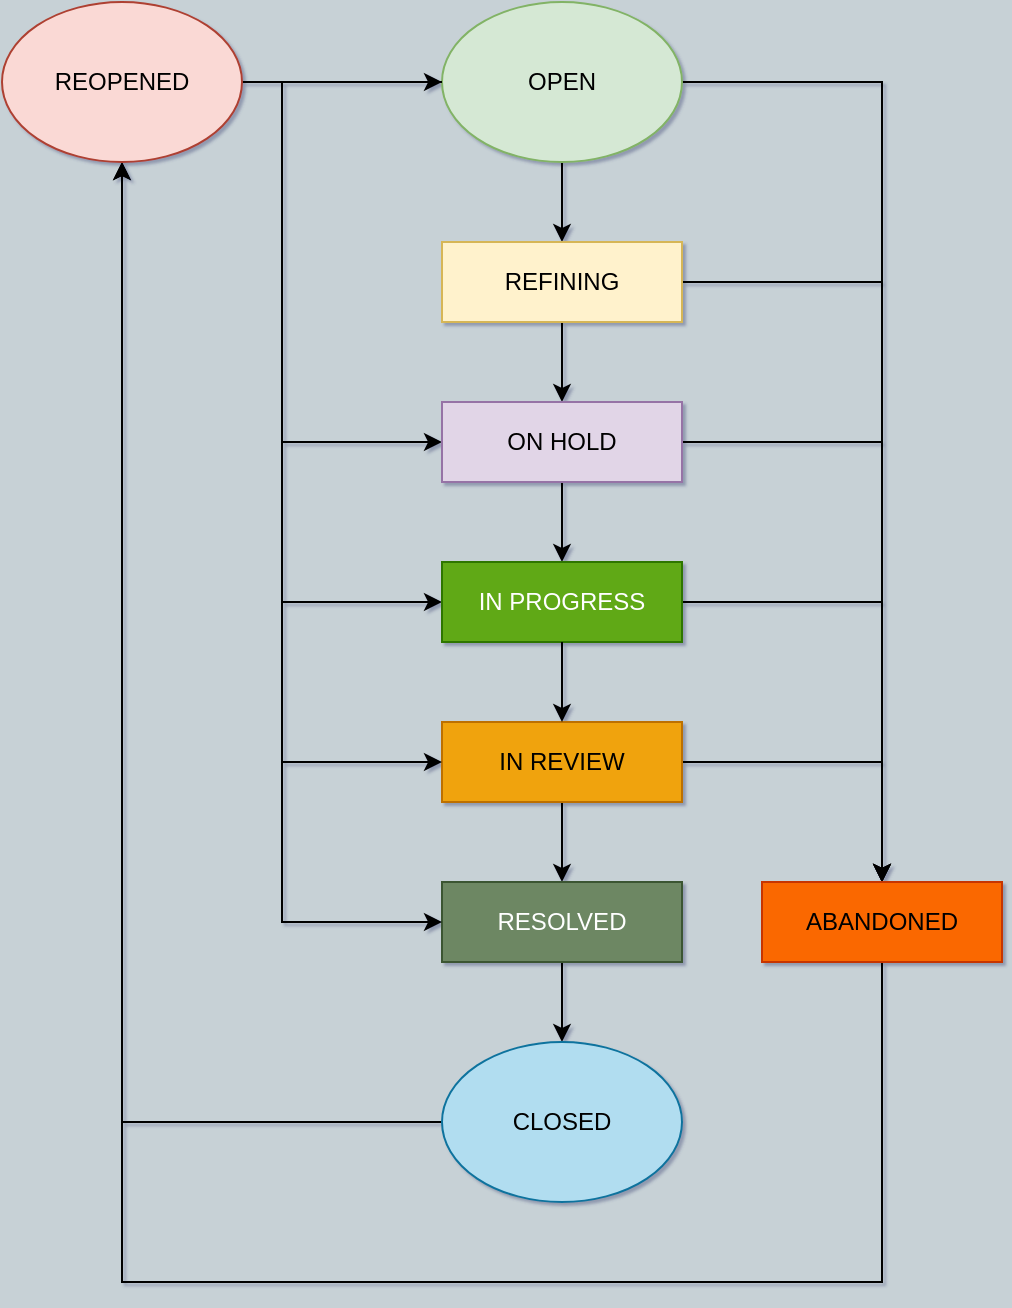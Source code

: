 <mxfile version="25.0.1">
  <diagram name="Page-1" id="DxvaLPPJRBRpfvUQAXJG">
    <mxGraphModel dx="1412" dy="733" grid="1" gridSize="10" guides="1" tooltips="1" connect="1" arrows="1" fold="1" page="1" pageScale="1" pageWidth="827" pageHeight="1169" background="#c7d1d6" math="0" shadow="1">
      <root>
        <mxCell id="0" />
        <mxCell id="1" parent="0" />
        <mxCell id="_p4WkPJnLGYLwfMs8fxd-3" value="" style="edgeStyle=orthogonalEdgeStyle;rounded=0;orthogonalLoop=1;jettySize=auto;html=1;" edge="1" parent="1" source="_p4WkPJnLGYLwfMs8fxd-1" target="_p4WkPJnLGYLwfMs8fxd-2">
          <mxGeometry relative="1" as="geometry" />
        </mxCell>
        <mxCell id="_p4WkPJnLGYLwfMs8fxd-23" style="edgeStyle=orthogonalEdgeStyle;rounded=0;orthogonalLoop=1;jettySize=auto;html=1;exitX=1;exitY=0.5;exitDx=0;exitDy=0;entryX=0.5;entryY=0;entryDx=0;entryDy=0;" edge="1" parent="1" source="_p4WkPJnLGYLwfMs8fxd-1" target="_p4WkPJnLGYLwfMs8fxd-22">
          <mxGeometry relative="1" as="geometry" />
        </mxCell>
        <mxCell id="_p4WkPJnLGYLwfMs8fxd-29" value="" style="edgeStyle=orthogonalEdgeStyle;rounded=0;orthogonalLoop=1;jettySize=auto;html=1;entryX=0;entryY=0.5;entryDx=0;entryDy=0;exitX=0;exitY=0.5;exitDx=0;exitDy=0;" edge="1" parent="1" source="_p4WkPJnLGYLwfMs8fxd-1" target="_p4WkPJnLGYLwfMs8fxd-5">
          <mxGeometry relative="1" as="geometry">
            <mxPoint x="200" y="40" as="sourcePoint" />
            <mxPoint x="327" y="220" as="targetPoint" />
            <Array as="points">
              <mxPoint x="240" y="80" />
              <mxPoint x="240" y="260" />
            </Array>
          </mxGeometry>
        </mxCell>
        <mxCell id="_p4WkPJnLGYLwfMs8fxd-33" style="edgeStyle=orthogonalEdgeStyle;rounded=0;orthogonalLoop=1;jettySize=auto;html=1;entryX=0;entryY=0.5;entryDx=0;entryDy=0;" edge="1" parent="1" target="_p4WkPJnLGYLwfMs8fxd-8">
          <mxGeometry relative="1" as="geometry">
            <mxPoint x="240" y="80" as="sourcePoint" />
            <mxPoint x="200" y="340" as="targetPoint" />
            <Array as="points">
              <mxPoint x="240" y="340" />
            </Array>
          </mxGeometry>
        </mxCell>
        <mxCell id="_p4WkPJnLGYLwfMs8fxd-1" value="OPEN" style="ellipse;whiteSpace=wrap;html=1;fillColor=#d5e8d4;strokeColor=#82b366;" vertex="1" parent="1">
          <mxGeometry x="320" y="40" width="120" height="80" as="geometry" />
        </mxCell>
        <mxCell id="_p4WkPJnLGYLwfMs8fxd-4" style="edgeStyle=orthogonalEdgeStyle;rounded=0;orthogonalLoop=1;jettySize=auto;html=1;exitX=0.5;exitY=1;exitDx=0;exitDy=0;entryX=0.5;entryY=0;entryDx=0;entryDy=0;" edge="1" parent="1" source="_p4WkPJnLGYLwfMs8fxd-2" target="_p4WkPJnLGYLwfMs8fxd-5">
          <mxGeometry relative="1" as="geometry">
            <mxPoint x="300" y="290" as="targetPoint" />
          </mxGeometry>
        </mxCell>
        <mxCell id="_p4WkPJnLGYLwfMs8fxd-24" style="edgeStyle=orthogonalEdgeStyle;rounded=0;orthogonalLoop=1;jettySize=auto;html=1;exitX=1;exitY=0.5;exitDx=0;exitDy=0;entryX=0.5;entryY=0;entryDx=0;entryDy=0;" edge="1" parent="1" source="_p4WkPJnLGYLwfMs8fxd-2" target="_p4WkPJnLGYLwfMs8fxd-22">
          <mxGeometry relative="1" as="geometry" />
        </mxCell>
        <mxCell id="_p4WkPJnLGYLwfMs8fxd-2" value="REFINING" style="whiteSpace=wrap;html=1;fillColor=#fff2cc;strokeColor=#d6b656;" vertex="1" parent="1">
          <mxGeometry x="320" y="160" width="120" height="40" as="geometry" />
        </mxCell>
        <mxCell id="_p4WkPJnLGYLwfMs8fxd-7" style="edgeStyle=orthogonalEdgeStyle;rounded=0;orthogonalLoop=1;jettySize=auto;html=1;exitX=0.5;exitY=1;exitDx=0;exitDy=0;entryX=0.5;entryY=0;entryDx=0;entryDy=0;" edge="1" parent="1" source="_p4WkPJnLGYLwfMs8fxd-5" target="_p4WkPJnLGYLwfMs8fxd-8">
          <mxGeometry relative="1" as="geometry">
            <mxPoint x="300" y="400" as="targetPoint" />
          </mxGeometry>
        </mxCell>
        <mxCell id="_p4WkPJnLGYLwfMs8fxd-25" style="edgeStyle=orthogonalEdgeStyle;rounded=0;orthogonalLoop=1;jettySize=auto;html=1;exitX=1;exitY=0.5;exitDx=0;exitDy=0;entryX=0.5;entryY=0;entryDx=0;entryDy=0;" edge="1" parent="1" source="_p4WkPJnLGYLwfMs8fxd-5" target="_p4WkPJnLGYLwfMs8fxd-22">
          <mxGeometry relative="1" as="geometry">
            <mxPoint x="500" y="470" as="targetPoint" />
          </mxGeometry>
        </mxCell>
        <mxCell id="_p4WkPJnLGYLwfMs8fxd-5" value="ON HOLD" style="whiteSpace=wrap;html=1;fillColor=#e1d5e7;strokeColor=#9673a6;" vertex="1" parent="1">
          <mxGeometry x="320" y="240" width="120" height="40" as="geometry" />
        </mxCell>
        <mxCell id="_p4WkPJnLGYLwfMs8fxd-26" style="edgeStyle=orthogonalEdgeStyle;rounded=0;orthogonalLoop=1;jettySize=auto;html=1;exitX=1;exitY=0.5;exitDx=0;exitDy=0;entryX=0.5;entryY=0;entryDx=0;entryDy=0;" edge="1" parent="1" source="_p4WkPJnLGYLwfMs8fxd-8" target="_p4WkPJnLGYLwfMs8fxd-22">
          <mxGeometry relative="1" as="geometry">
            <mxPoint x="500" y="480" as="targetPoint" />
          </mxGeometry>
        </mxCell>
        <mxCell id="_p4WkPJnLGYLwfMs8fxd-8" value="IN PROGRESS" style="whiteSpace=wrap;html=1;fillColor=#60a917;fontColor=#ffffff;strokeColor=#2D7600;" vertex="1" parent="1">
          <mxGeometry x="320" y="320" width="120" height="40" as="geometry" />
        </mxCell>
        <mxCell id="_p4WkPJnLGYLwfMs8fxd-9" style="edgeStyle=orthogonalEdgeStyle;rounded=0;orthogonalLoop=1;jettySize=auto;html=1;exitX=0.5;exitY=1;exitDx=0;exitDy=0;" edge="1" parent="1" source="_p4WkPJnLGYLwfMs8fxd-5" target="_p4WkPJnLGYLwfMs8fxd-5">
          <mxGeometry relative="1" as="geometry" />
        </mxCell>
        <mxCell id="_p4WkPJnLGYLwfMs8fxd-13" value="" style="edgeStyle=orthogonalEdgeStyle;rounded=0;orthogonalLoop=1;jettySize=auto;html=1;" edge="1" parent="1" source="_p4WkPJnLGYLwfMs8fxd-10" target="_p4WkPJnLGYLwfMs8fxd-12">
          <mxGeometry relative="1" as="geometry" />
        </mxCell>
        <mxCell id="_p4WkPJnLGYLwfMs8fxd-27" style="edgeStyle=orthogonalEdgeStyle;rounded=0;orthogonalLoop=1;jettySize=auto;html=1;exitX=1;exitY=0.5;exitDx=0;exitDy=0;entryX=0.5;entryY=0;entryDx=0;entryDy=0;" edge="1" parent="1" source="_p4WkPJnLGYLwfMs8fxd-10" target="_p4WkPJnLGYLwfMs8fxd-22">
          <mxGeometry relative="1" as="geometry">
            <Array as="points">
              <mxPoint x="540" y="420" />
            </Array>
          </mxGeometry>
        </mxCell>
        <mxCell id="_p4WkPJnLGYLwfMs8fxd-10" value="IN REVIEW" style="whiteSpace=wrap;html=1;fillColor=#f0a30a;fontColor=#000000;strokeColor=#BD7000;" vertex="1" parent="1">
          <mxGeometry x="320" y="400" width="120" height="40" as="geometry" />
        </mxCell>
        <mxCell id="_p4WkPJnLGYLwfMs8fxd-19" value="" style="edgeStyle=orthogonalEdgeStyle;rounded=0;orthogonalLoop=1;jettySize=auto;html=1;entryX=0.5;entryY=0;entryDx=0;entryDy=0;" edge="1" parent="1" source="_p4WkPJnLGYLwfMs8fxd-12" target="_p4WkPJnLGYLwfMs8fxd-21">
          <mxGeometry relative="1" as="geometry">
            <mxPoint x="300" y="580" as="targetPoint" />
          </mxGeometry>
        </mxCell>
        <mxCell id="_p4WkPJnLGYLwfMs8fxd-12" value="RESOLVED" style="whiteSpace=wrap;html=1;fillColor=#6d8764;fontColor=#ffffff;strokeColor=#3A5431;" vertex="1" parent="1">
          <mxGeometry x="320" y="480" width="120" height="40" as="geometry" />
        </mxCell>
        <mxCell id="_p4WkPJnLGYLwfMs8fxd-36" style="edgeStyle=orthogonalEdgeStyle;rounded=0;orthogonalLoop=1;jettySize=auto;html=1;entryX=0.5;entryY=1;entryDx=0;entryDy=0;" edge="1" parent="1" source="_p4WkPJnLGYLwfMs8fxd-21" target="_p4WkPJnLGYLwfMs8fxd-28">
          <mxGeometry relative="1" as="geometry" />
        </mxCell>
        <mxCell id="_p4WkPJnLGYLwfMs8fxd-21" value="CLOSED" style="ellipse;whiteSpace=wrap;html=1;fillColor=#b1ddf0;strokeColor=#10739e;" vertex="1" parent="1">
          <mxGeometry x="320" y="560" width="120" height="80" as="geometry" />
        </mxCell>
        <mxCell id="_p4WkPJnLGYLwfMs8fxd-30" style="edgeStyle=orthogonalEdgeStyle;rounded=0;orthogonalLoop=1;jettySize=auto;html=1;exitX=0.5;exitY=1;exitDx=0;exitDy=0;entryX=0.5;entryY=1;entryDx=0;entryDy=0;" edge="1" parent="1" source="_p4WkPJnLGYLwfMs8fxd-22" target="_p4WkPJnLGYLwfMs8fxd-28">
          <mxGeometry relative="1" as="geometry">
            <mxPoint x="540.0" y="570" as="sourcePoint" />
            <mxPoint x="160" y="170" as="targetPoint" />
            <Array as="points">
              <mxPoint x="540" y="680" />
              <mxPoint x="160" y="680" />
            </Array>
          </mxGeometry>
        </mxCell>
        <mxCell id="_p4WkPJnLGYLwfMs8fxd-22" value="ABANDONED" style="whiteSpace=wrap;html=1;fillColor=#fa6800;fontColor=#000000;strokeColor=#C73500;" vertex="1" parent="1">
          <mxGeometry x="480" y="480" width="120" height="40" as="geometry" />
        </mxCell>
        <mxCell id="_p4WkPJnLGYLwfMs8fxd-31" style="edgeStyle=orthogonalEdgeStyle;rounded=0;orthogonalLoop=1;jettySize=auto;html=1;exitX=1;exitY=0.5;exitDx=0;exitDy=0;entryX=0;entryY=0.5;entryDx=0;entryDy=0;" edge="1" parent="1" source="_p4WkPJnLGYLwfMs8fxd-28" target="_p4WkPJnLGYLwfMs8fxd-1">
          <mxGeometry relative="1" as="geometry">
            <mxPoint x="120.0" y="140" as="sourcePoint" />
            <mxPoint x="267" y="80" as="targetPoint" />
            <Array as="points" />
          </mxGeometry>
        </mxCell>
        <mxCell id="_p4WkPJnLGYLwfMs8fxd-28" value="REOPENED" style="ellipse;whiteSpace=wrap;html=1;fillColor=#fad9d5;strokeColor=#ae4132;" vertex="1" parent="1">
          <mxGeometry x="100" y="40" width="120" height="80" as="geometry" />
        </mxCell>
        <mxCell id="_p4WkPJnLGYLwfMs8fxd-35" style="edgeStyle=orthogonalEdgeStyle;rounded=0;orthogonalLoop=1;jettySize=auto;html=1;entryX=0;entryY=0.5;entryDx=0;entryDy=0;" edge="1" parent="1" target="_p4WkPJnLGYLwfMs8fxd-12">
          <mxGeometry relative="1" as="geometry">
            <mxPoint x="240" y="80" as="sourcePoint" />
            <mxPoint x="250" y="500" as="targetPoint" />
            <Array as="points">
              <mxPoint x="240" y="500" />
            </Array>
          </mxGeometry>
        </mxCell>
        <mxCell id="_p4WkPJnLGYLwfMs8fxd-37" style="edgeStyle=orthogonalEdgeStyle;rounded=0;orthogonalLoop=1;jettySize=auto;html=1;entryX=0.5;entryY=0;entryDx=0;entryDy=0;exitX=0.5;exitY=1;exitDx=0;exitDy=0;" edge="1" parent="1" source="_p4WkPJnLGYLwfMs8fxd-8" target="_p4WkPJnLGYLwfMs8fxd-10">
          <mxGeometry relative="1" as="geometry">
            <mxPoint x="372" y="360" as="targetPoint" />
            <mxPoint x="362" y="370" as="sourcePoint" />
          </mxGeometry>
        </mxCell>
        <mxCell id="_p4WkPJnLGYLwfMs8fxd-38" style="edgeStyle=orthogonalEdgeStyle;rounded=0;orthogonalLoop=1;jettySize=auto;html=1;entryX=0;entryY=0.5;entryDx=0;entryDy=0;exitX=0;exitY=0.5;exitDx=0;exitDy=0;" edge="1" parent="1" source="_p4WkPJnLGYLwfMs8fxd-1" target="_p4WkPJnLGYLwfMs8fxd-10">
          <mxGeometry relative="1" as="geometry">
            <mxPoint x="250" y="90" as="sourcePoint" />
            <mxPoint x="317" y="340" as="targetPoint" />
            <Array as="points">
              <mxPoint x="240" y="80" />
              <mxPoint x="240" y="420" />
            </Array>
          </mxGeometry>
        </mxCell>
      </root>
    </mxGraphModel>
  </diagram>
</mxfile>
